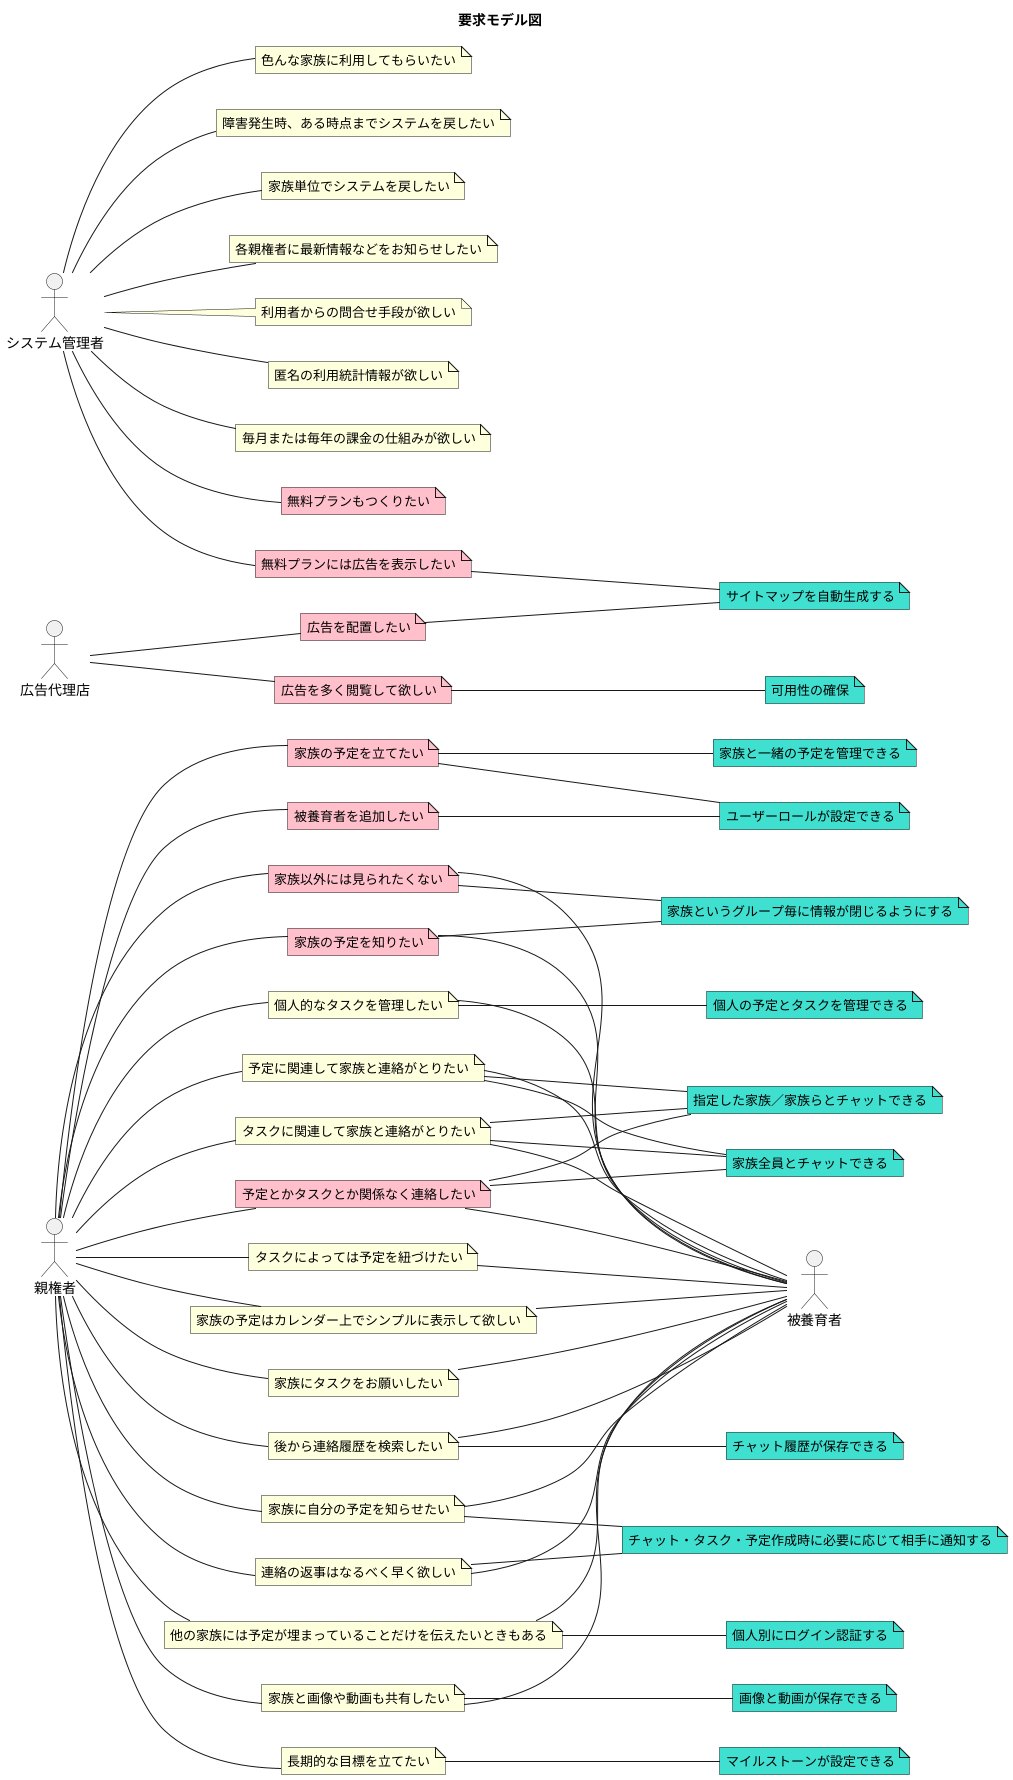 @startuml requirement-model-diagram

title 要求モデル図
left to right direction

actor 親権者
note "家族の予定を立てたい" as yk1_1 #Pink
note "家族の予定を知りたい" as yk1_2 #Pink
note "個人的なタスクを管理したい" as yk1_3
note "タスクによっては予定を紐づけたい" as yk1_4
note "予定に関連して家族と連絡がとりたい" as yk1_5
note "タスクに関連して家族と連絡がとりたい" as yk1_6
note "後から連絡履歴を検索したい" as yk1_7
note "連絡の返事はなるべく早く欲しい" as yk1_8
note "他の家族には予定が埋まっていることだけを伝えたいときもある" as yk1_9
note "被養育者を追加したい" as yk1_10 #Pink
note "予定とかタスクとか関係なく連絡したい" as yk1_11 #Pink
note "家族に自分の予定を知らせたい" as yk1_12
note "家族以外には見られたくない" as yk1_13 #Pink
note "家族の予定はカレンダー上でシンプルに表示して欲しい" as yk1_14
note "家族にタスクをお願いしたい" as yk1_15
note "家族と画像や動画も共有したい" as yk1_16
note "長期的な目標を立てたい" as yk1_17
note "個人の予定とタスクを管理できる" as yk1_yoken_1 #Turquoise
note "家族と一緒の予定を管理できる" as yk1_yoken_2 #Turquoise
note "個人別にログイン認証する" as yk1_yoken_3 #Turquoise
note "ユーザーロールが設定できる" as yk1_yoken_4 #Turquoise
note "マイルストーンが設定できる" as yk1_yoken_5 #Turquoise
note "画像と動画が保存できる" as yk1_yoken_6 #Turquoise
note "指定した家族／家族らとチャットできる" as yk1_yoken_7 #Turquoise
note "家族全員とチャットできる" as yk1_yoken_8 #Turquoise
note "家族というグループ毎に情報が閉じるようにする" as yk1_yoken_9 #Turquoise
note "チャット・タスク・予定作成時に必要に応じて相手に通知する" as yk1_yoken_10 #Turquoise
note "チャット履歴が保存できる" as yk1_yoken_11 #Turquoise

actor 被養育者

actor システム管理者
note "色んな家族に利用してもらいたい" as kanri_1
note "障害発生時、ある時点までシステムを戻したい" as kanri_2
note "家族単位でシステムを戻したい" as kanri_3
note "各親権者に最新情報などをお知らせしたい" as kanri_4
note "利用者からの問合せ手段が欲しい" as kanri_5
note "匿名の利用統計情報が欲しい" as kanri_6
note "毎月または毎年の課金の仕組みが欲しい" as kanri_7
note "無料プランもつくりたい" as kanri_8 #Pink
note "無料プランには広告を表示したい" as kanri_9 #Pink

actor 広告代理店
note "広告を配置したい" as adv_1 #Pink
note "広告を多く閲覧して欲しい" as adv_2 #Pink
note "サイトマップを自動生成する" as adv_yoken_1 #Turquoise
note "可用性の確保" as adv_yoken_2 #Turquoise

親権者 -- yk1_1
親権者 -- yk1_2
親権者 -- yk1_3
親権者 -- yk1_4
親権者 -- yk1_5
親権者 -- yk1_6
親権者 -- yk1_7
親権者 -- yk1_8
親権者 -- yk1_9
親権者 -- yk1_10
親権者 -- yk1_11
親権者 -- yk1_12
親権者 -- yk1_13
親権者 -- yk1_14
親権者 -- yk1_15
親権者 -- yk1_16
親権者 -- yk1_17

yk1_2 -- 被養育者
yk1_3 -- 被養育者
yk1_4 -- 被養育者
yk1_5 -- 被養育者
yk1_6 -- 被養育者
yk1_7 -- 被養育者
yk1_8 -- 被養育者
yk1_9 -- 被養育者
yk1_11 -- 被養育者
yk1_12 -- 被養育者
yk1_13 -- 被養育者
yk1_14 -- 被養育者
yk1_15 -- 被養育者
yk1_16 -- 被養育者

yk1_3 -- yk1_yoken_1
yk1_1 -- yk1_yoken_4
yk1_10 -- yk1_yoken_4
yk1_9 -- yk1_yoken_3
yk1_1 -- yk1_yoken_2
yk1_17 -- yk1_yoken_5
yk1_16 -- yk1_yoken_6
yk1_6 -- yk1_yoken_7
yk1_5 -- yk1_yoken_7
yk1_11 -- yk1_yoken_7
yk1_6 -- yk1_yoken_8
yk1_5 -- yk1_yoken_8
yk1_11 -- yk1_yoken_8
yk1_13 -- yk1_yoken_9
yk1_12 -- yk1_yoken_10
yk1_7 -- yk1_yoken_11
yk1_8 -- yk1_yoken_10
yk1_2 -- yk1_yoken_9

システム管理者 -- kanri_1
システム管理者 -- kanri_2
システム管理者 -- kanri_3
システム管理者 -- kanri_4
システム管理者 -- kanri_5
システム管理者 -- kanri_6
システム管理者 -- kanri_7
システム管理者 -- kanri_8
システム管理者 -- kanri_9
kanri_9 -- adv_yoken_1

広告代理店 -- adv_1
広告代理店 -- adv_2
adv_1 -- adv_yoken_1
adv_2 -- adv_yoken_2

@enduml